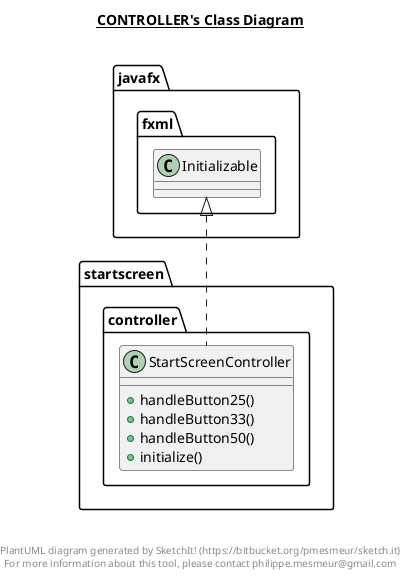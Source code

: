 @startuml

title __CONTROLLER's Class Diagram__\n

  namespace startscreen {
    namespace controller {
      class startscreen.controller.StartScreenController {
          + handleButton25()
          + handleButton33()
          + handleButton50()
          + initialize()
      }
    }
  }
  

  startscreen.controller.StartScreenController .up.|> javafx.fxml.Initializable


right footer


PlantUML diagram generated by SketchIt! (https://bitbucket.org/pmesmeur/sketch.it)
For more information about this tool, please contact philippe.mesmeur@gmail.com
endfooter

@enduml
